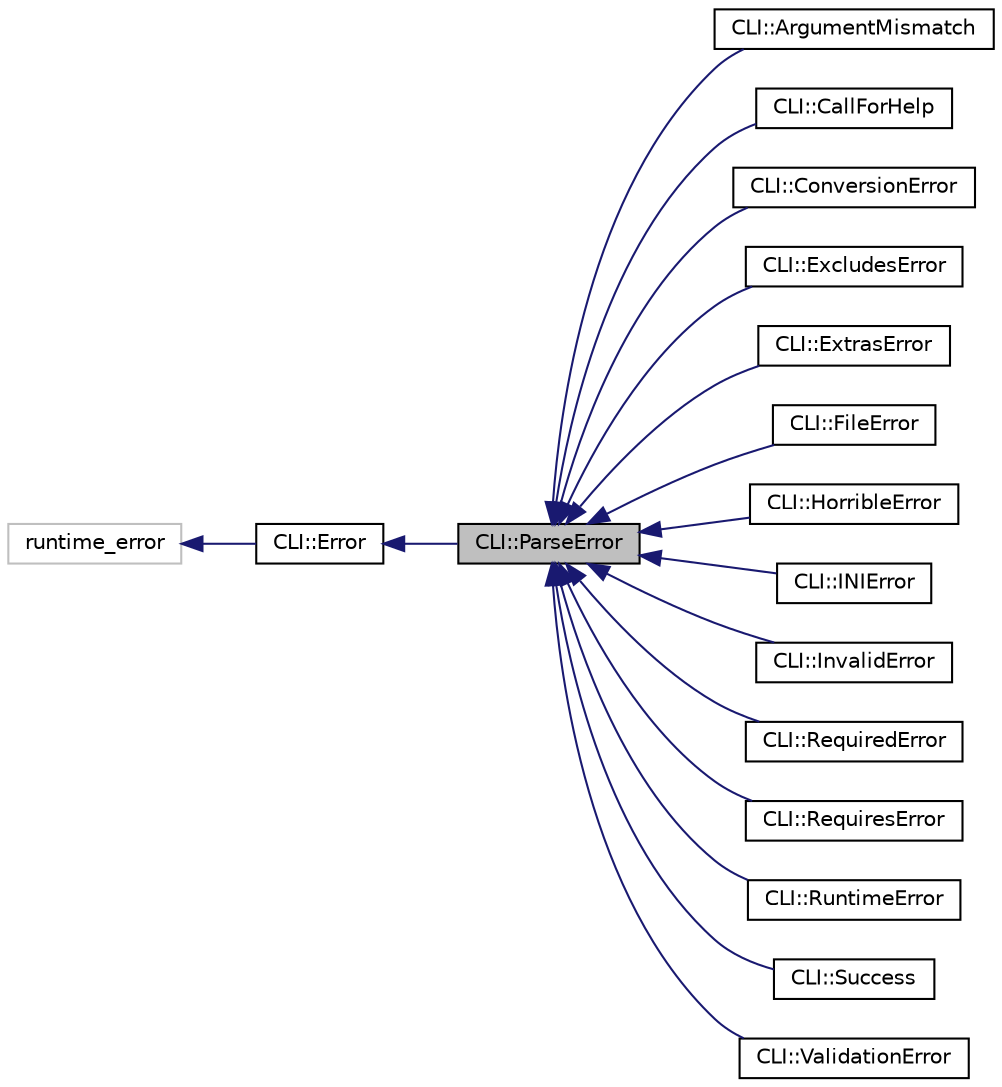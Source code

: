 digraph "CLI::ParseError"
{
  edge [fontname="Helvetica",fontsize="10",labelfontname="Helvetica",labelfontsize="10"];
  node [fontname="Helvetica",fontsize="10",shape=record];
  rankdir="LR";
  Node1 [label="CLI::ParseError",height=0.2,width=0.4,color="black", fillcolor="grey75", style="filled", fontcolor="black"];
  Node2 -> Node1 [dir="back",color="midnightblue",fontsize="10",style="solid",fontname="Helvetica"];
  Node2 [label="CLI::Error",height=0.2,width=0.4,color="black", fillcolor="white", style="filled",URL="$classCLI_1_1Error.html",tooltip="All errors derive from this one. "];
  Node3 -> Node2 [dir="back",color="midnightblue",fontsize="10",style="solid",fontname="Helvetica"];
  Node3 [label="runtime_error",height=0.2,width=0.4,color="grey75", fillcolor="white", style="filled"];
  Node1 -> Node4 [dir="back",color="midnightblue",fontsize="10",style="solid",fontname="Helvetica"];
  Node4 [label="CLI::ArgumentMismatch",height=0.2,width=0.4,color="black", fillcolor="white", style="filled",URL="$classCLI_1_1ArgumentMismatch.html",tooltip="Thrown when the wrong number of arguments has been received. "];
  Node1 -> Node5 [dir="back",color="midnightblue",fontsize="10",style="solid",fontname="Helvetica"];
  Node5 [label="CLI::CallForHelp",height=0.2,width=0.4,color="black", fillcolor="white", style="filled",URL="$classCLI_1_1CallForHelp.html",tooltip="-h or –help on command line "];
  Node1 -> Node6 [dir="back",color="midnightblue",fontsize="10",style="solid",fontname="Helvetica"];
  Node6 [label="CLI::ConversionError",height=0.2,width=0.4,color="black", fillcolor="white", style="filled",URL="$classCLI_1_1ConversionError.html",tooltip="Thrown when conversion call back fails, such as when an int fails to coerce to a string. "];
  Node1 -> Node7 [dir="back",color="midnightblue",fontsize="10",style="solid",fontname="Helvetica"];
  Node7 [label="CLI::ExcludesError",height=0.2,width=0.4,color="black", fillcolor="white", style="filled",URL="$classCLI_1_1ExcludesError.html",tooltip="Thrown when an excludes option is present. "];
  Node1 -> Node8 [dir="back",color="midnightblue",fontsize="10",style="solid",fontname="Helvetica"];
  Node8 [label="CLI::ExtrasError",height=0.2,width=0.4,color="black", fillcolor="white", style="filled",URL="$classCLI_1_1ExtrasError.html",tooltip="Thrown when too many positionals or options are found. "];
  Node1 -> Node9 [dir="back",color="midnightblue",fontsize="10",style="solid",fontname="Helvetica"];
  Node9 [label="CLI::FileError",height=0.2,width=0.4,color="black", fillcolor="white", style="filled",URL="$classCLI_1_1FileError.html",tooltip="Thrown when parsing an INI file and it is missing. "];
  Node1 -> Node10 [dir="back",color="midnightblue",fontsize="10",style="solid",fontname="Helvetica"];
  Node10 [label="CLI::HorribleError",height=0.2,width=0.4,color="black", fillcolor="white", style="filled",URL="$classCLI_1_1HorribleError.html"];
  Node1 -> Node11 [dir="back",color="midnightblue",fontsize="10",style="solid",fontname="Helvetica"];
  Node11 [label="CLI::INIError",height=0.2,width=0.4,color="black", fillcolor="white", style="filled",URL="$classCLI_1_1INIError.html",tooltip="Thrown when extra values are found in an INI file. "];
  Node1 -> Node12 [dir="back",color="midnightblue",fontsize="10",style="solid",fontname="Helvetica"];
  Node12 [label="CLI::InvalidError",height=0.2,width=0.4,color="black", fillcolor="white", style="filled",URL="$classCLI_1_1InvalidError.html",tooltip="Thrown when validation fails before parsing. "];
  Node1 -> Node13 [dir="back",color="midnightblue",fontsize="10",style="solid",fontname="Helvetica"];
  Node13 [label="CLI::RequiredError",height=0.2,width=0.4,color="black", fillcolor="white", style="filled",URL="$classCLI_1_1RequiredError.html",tooltip="Thrown when a required option is missing. "];
  Node1 -> Node14 [dir="back",color="midnightblue",fontsize="10",style="solid",fontname="Helvetica"];
  Node14 [label="CLI::RequiresError",height=0.2,width=0.4,color="black", fillcolor="white", style="filled",URL="$classCLI_1_1RequiresError.html",tooltip="Thrown when a requires option is missing. "];
  Node1 -> Node15 [dir="back",color="midnightblue",fontsize="10",style="solid",fontname="Helvetica"];
  Node15 [label="CLI::RuntimeError",height=0.2,width=0.4,color="black", fillcolor="white", style="filled",URL="$classCLI_1_1RuntimeError.html",tooltip="Does not output a diagnostic in CLI11_PARSE, but allows to return from main() with a specific error c..."];
  Node1 -> Node16 [dir="back",color="midnightblue",fontsize="10",style="solid",fontname="Helvetica"];
  Node16 [label="CLI::Success",height=0.2,width=0.4,color="black", fillcolor="white", style="filled",URL="$classCLI_1_1Success.html",tooltip="This is a successful completion on parsing, supposed to exit. "];
  Node1 -> Node17 [dir="back",color="midnightblue",fontsize="10",style="solid",fontname="Helvetica"];
  Node17 [label="CLI::ValidationError",height=0.2,width=0.4,color="black", fillcolor="white", style="filled",URL="$classCLI_1_1ValidationError.html",tooltip="Thrown when validation of results fails. "];
}
